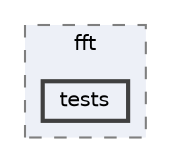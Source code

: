 digraph "/home/jam/Research/IRES-2025/dev/src/llm-scripts/testing/hypothesis-testing/hyp-env/lib/python3.12/site-packages/numpy/fft/tests"
{
 // LATEX_PDF_SIZE
  bgcolor="transparent";
  edge [fontname=Helvetica,fontsize=10,labelfontname=Helvetica,labelfontsize=10];
  node [fontname=Helvetica,fontsize=10,shape=box,height=0.2,width=0.4];
  compound=true
  subgraph clusterdir_c3e575b7252432769d566b3cfe6ee0e5 {
    graph [ bgcolor="#edf0f7", pencolor="grey50", label="fft", fontname=Helvetica,fontsize=10 style="filled,dashed", URL="dir_c3e575b7252432769d566b3cfe6ee0e5.html",tooltip=""]
  dir_358a47229f7c0682fac13c0dfd82145a [label="tests", fillcolor="#edf0f7", color="grey25", style="filled,bold", URL="dir_358a47229f7c0682fac13c0dfd82145a.html",tooltip=""];
  }
}
